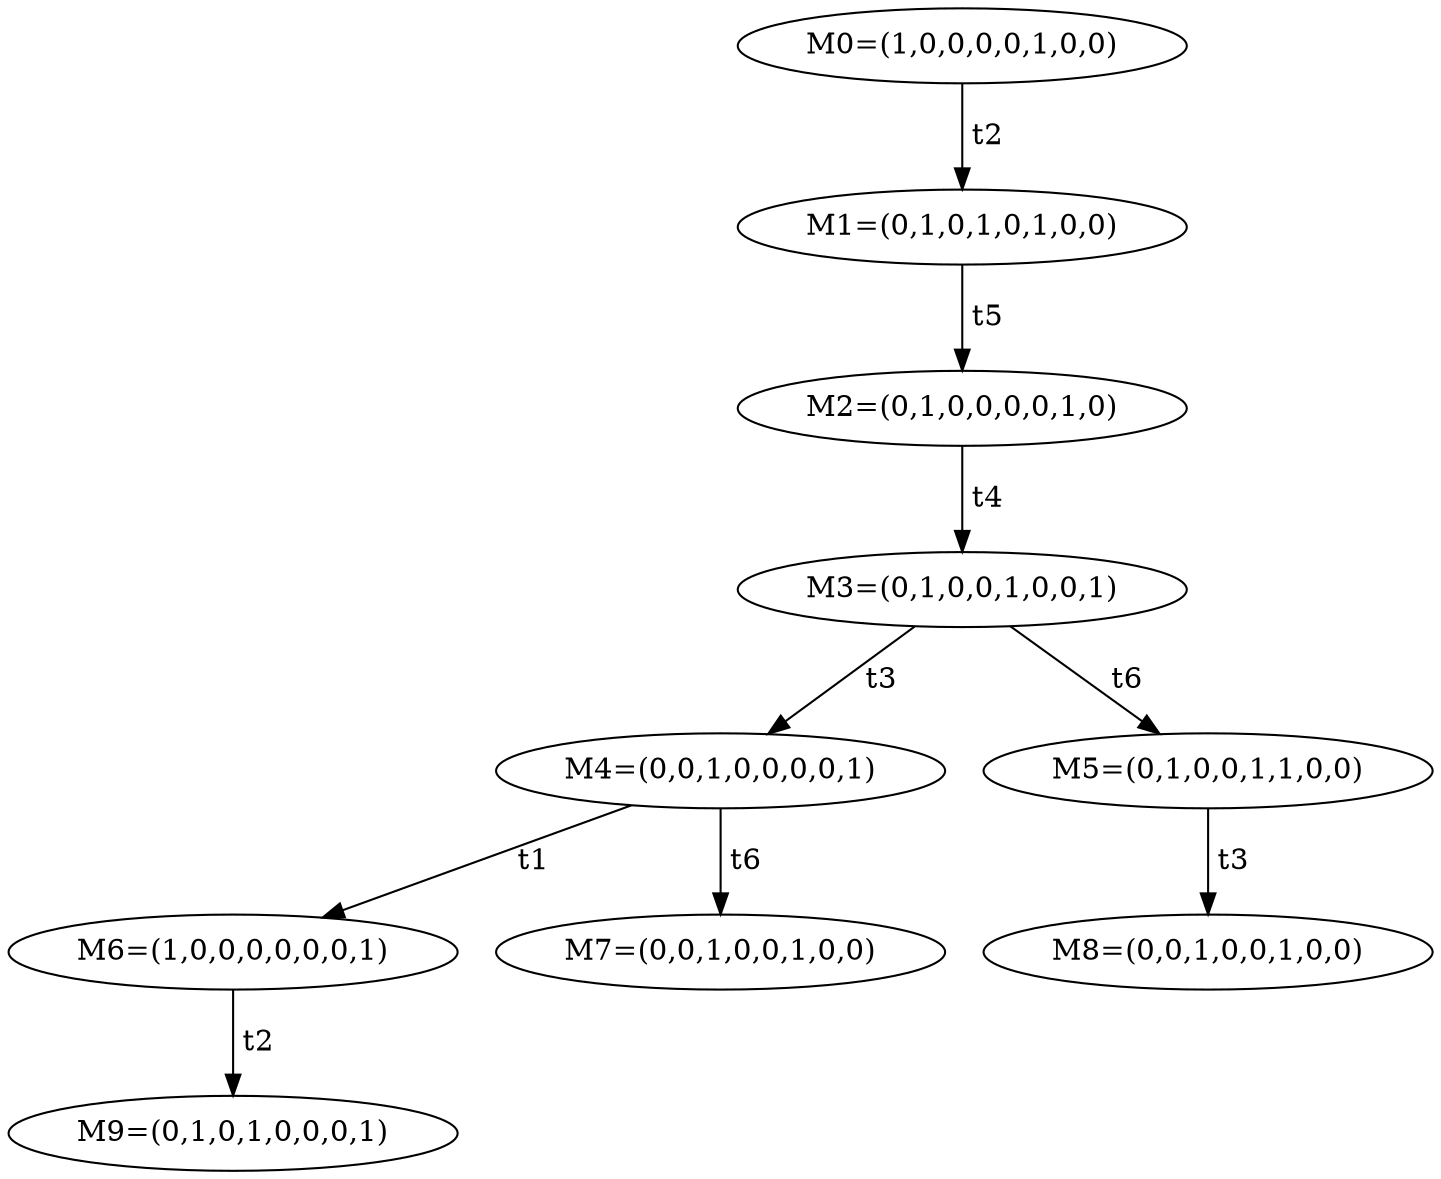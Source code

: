 digraph ASTGraph {
0 [ label="M0=(1,0,0,0,0,1,0,0)" ];
0 -> 1 [ label=" t2" ];
1 [ label="M1=(0,1,0,1,0,1,0,0)" ];
1 -> 2 [ label=" t5" ];
2 [ label="M2=(0,1,0,0,0,0,1,0)" ];
2 -> 3 [ label=" t4" ];
3 [ label="M3=(0,1,0,0,1,0,0,1)" ];
3 -> 4 [ label=" t3" ];
4 [ label="M4=(0,0,1,0,0,0,0,1)" ];
3 -> 5 [ label=" t6" ];
5 [ label="M5=(0,1,0,0,1,1,0,0)" ];
4 -> 6 [ label=" t1" ];
6 [ label="M6=(1,0,0,0,0,0,0,1)" ];
4 -> 7 [ label=" t6" ];
7 [ label="M7=(0,0,1,0,0,1,0,0)" ];
5 -> 8 [ label=" t3" ];
8 [ label="M8=(0,0,1,0,0,1,0,0)" ];
6 -> 9 [ label=" t2" ];
9 [ label="M9=(0,1,0,1,0,0,0,1)" ];
}
